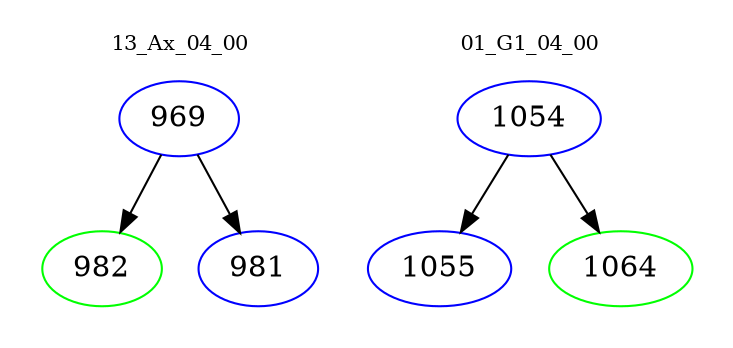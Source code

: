 digraph{
subgraph cluster_0 {
color = white
label = "13_Ax_04_00";
fontsize=10;
T0_969 [label="969", color="blue"]
T0_969 -> T0_982 [color="black"]
T0_982 [label="982", color="green"]
T0_969 -> T0_981 [color="black"]
T0_981 [label="981", color="blue"]
}
subgraph cluster_1 {
color = white
label = "01_G1_04_00";
fontsize=10;
T1_1054 [label="1054", color="blue"]
T1_1054 -> T1_1055 [color="black"]
T1_1055 [label="1055", color="blue"]
T1_1054 -> T1_1064 [color="black"]
T1_1064 [label="1064", color="green"]
}
}
